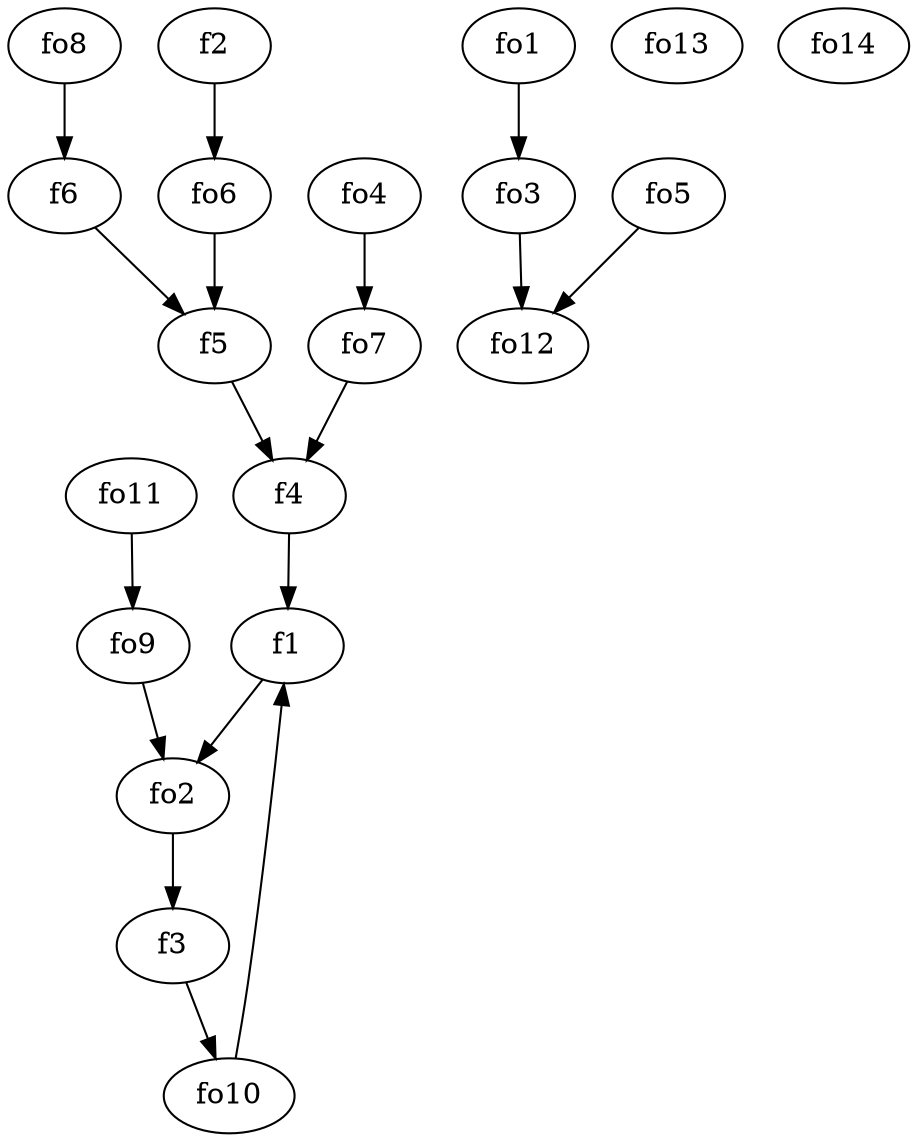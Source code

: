 strict digraph  {
f1;
f2;
f3;
f4;
f5;
f6;
fo1;
fo2;
fo3;
fo4;
fo5;
fo6;
fo7;
fo8;
fo9;
fo10;
fo11;
fo12;
fo13;
fo14;
f1 -> fo2  [weight=2];
f2 -> fo6  [weight=2];
f3 -> fo10  [weight=2];
f4 -> f1  [weight=2];
f5 -> f4  [weight=2];
f6 -> f5  [weight=2];
fo1 -> fo3  [weight=2];
fo2 -> f3  [weight=2];
fo3 -> fo12  [weight=2];
fo4 -> fo7  [weight=2];
fo5 -> fo12  [weight=2];
fo6 -> f5  [weight=2];
fo7 -> f4  [weight=2];
fo8 -> f6  [weight=2];
fo9 -> fo2  [weight=2];
fo10 -> f1  [weight=2];
fo11 -> fo9  [weight=2];
}
